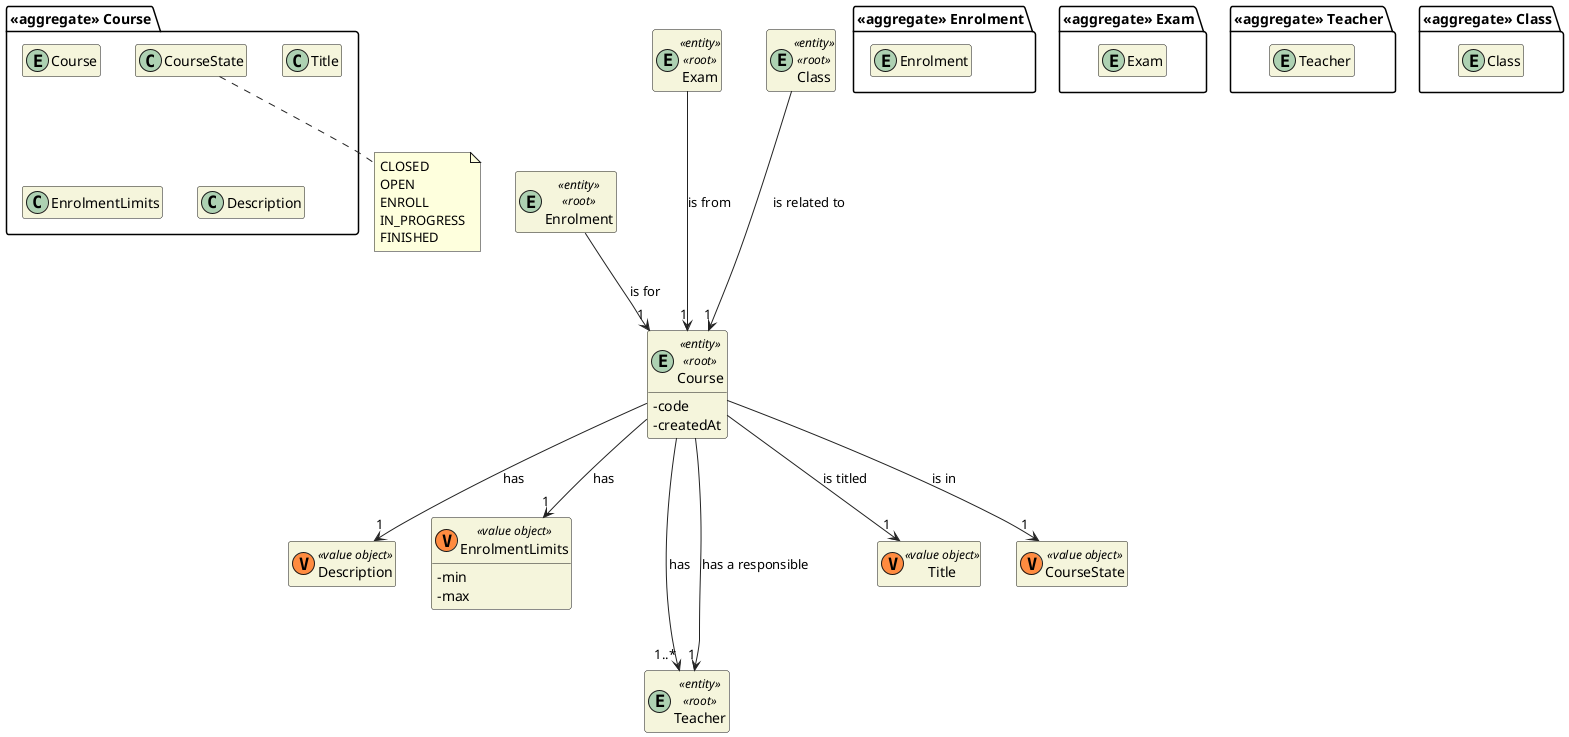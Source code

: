 @startuml DM-COURSE
'https://plantuml.com/class-diagram

skinparam classAttributeIconSize 0
hide empty attributes
hide empty methods
skinparam classBackgroundColor beige
skinparam ArrowColor #222222

package "<<aggregate>> Course" {
  entity Course

  class Title
  class CourseState

  class EnrolmentLimits
  class Description
}

class Description <<(V,#FF8B40) value object>> {}
class EnrolmentLimits <<(V,#FF8B40) value object>> {
  - min
  - max
}

package "<<aggregate>> Enrolment" {
  entity Enrolment
}

entity Course <<entity>> <<root>> {
  - code
  - createdAt
}

entity Enrolment <<entity>> <<root>> {
}

package "<<aggregate>> Exam" {
  entity Exam
}

entity Exam <<entity>> <<root>> {
}

package "<<aggregate>> Teacher" {
  entity Teacher
}

entity Teacher <<entity>> <<root>> {
}

package "<<aggregate>> Class" {
  entity Class
}

entity Class <<entity>> <<root>> {
}

note bottom of CourseState : CLOSED\nOPEN\nENROLL\nIN_PROGRESS\nFINISHED

class Title <<(V,#FF8B40) value object>> {}
class CourseState <<(V,#FF8B40) value object>> {}

Course --> "1" Title : is titled
Course ---> "1..*" Teacher : has
Course --> "1" Teacher : has a responsible
Course --> "1" CourseState : is in
Course --> "1" Description : has
Course --> "1" EnrolmentLimits : has

Enrolment --> "1" Course : is for

Exam ---> "1" Course : is from

Class ---> "1" Course : is related to

@enduml
